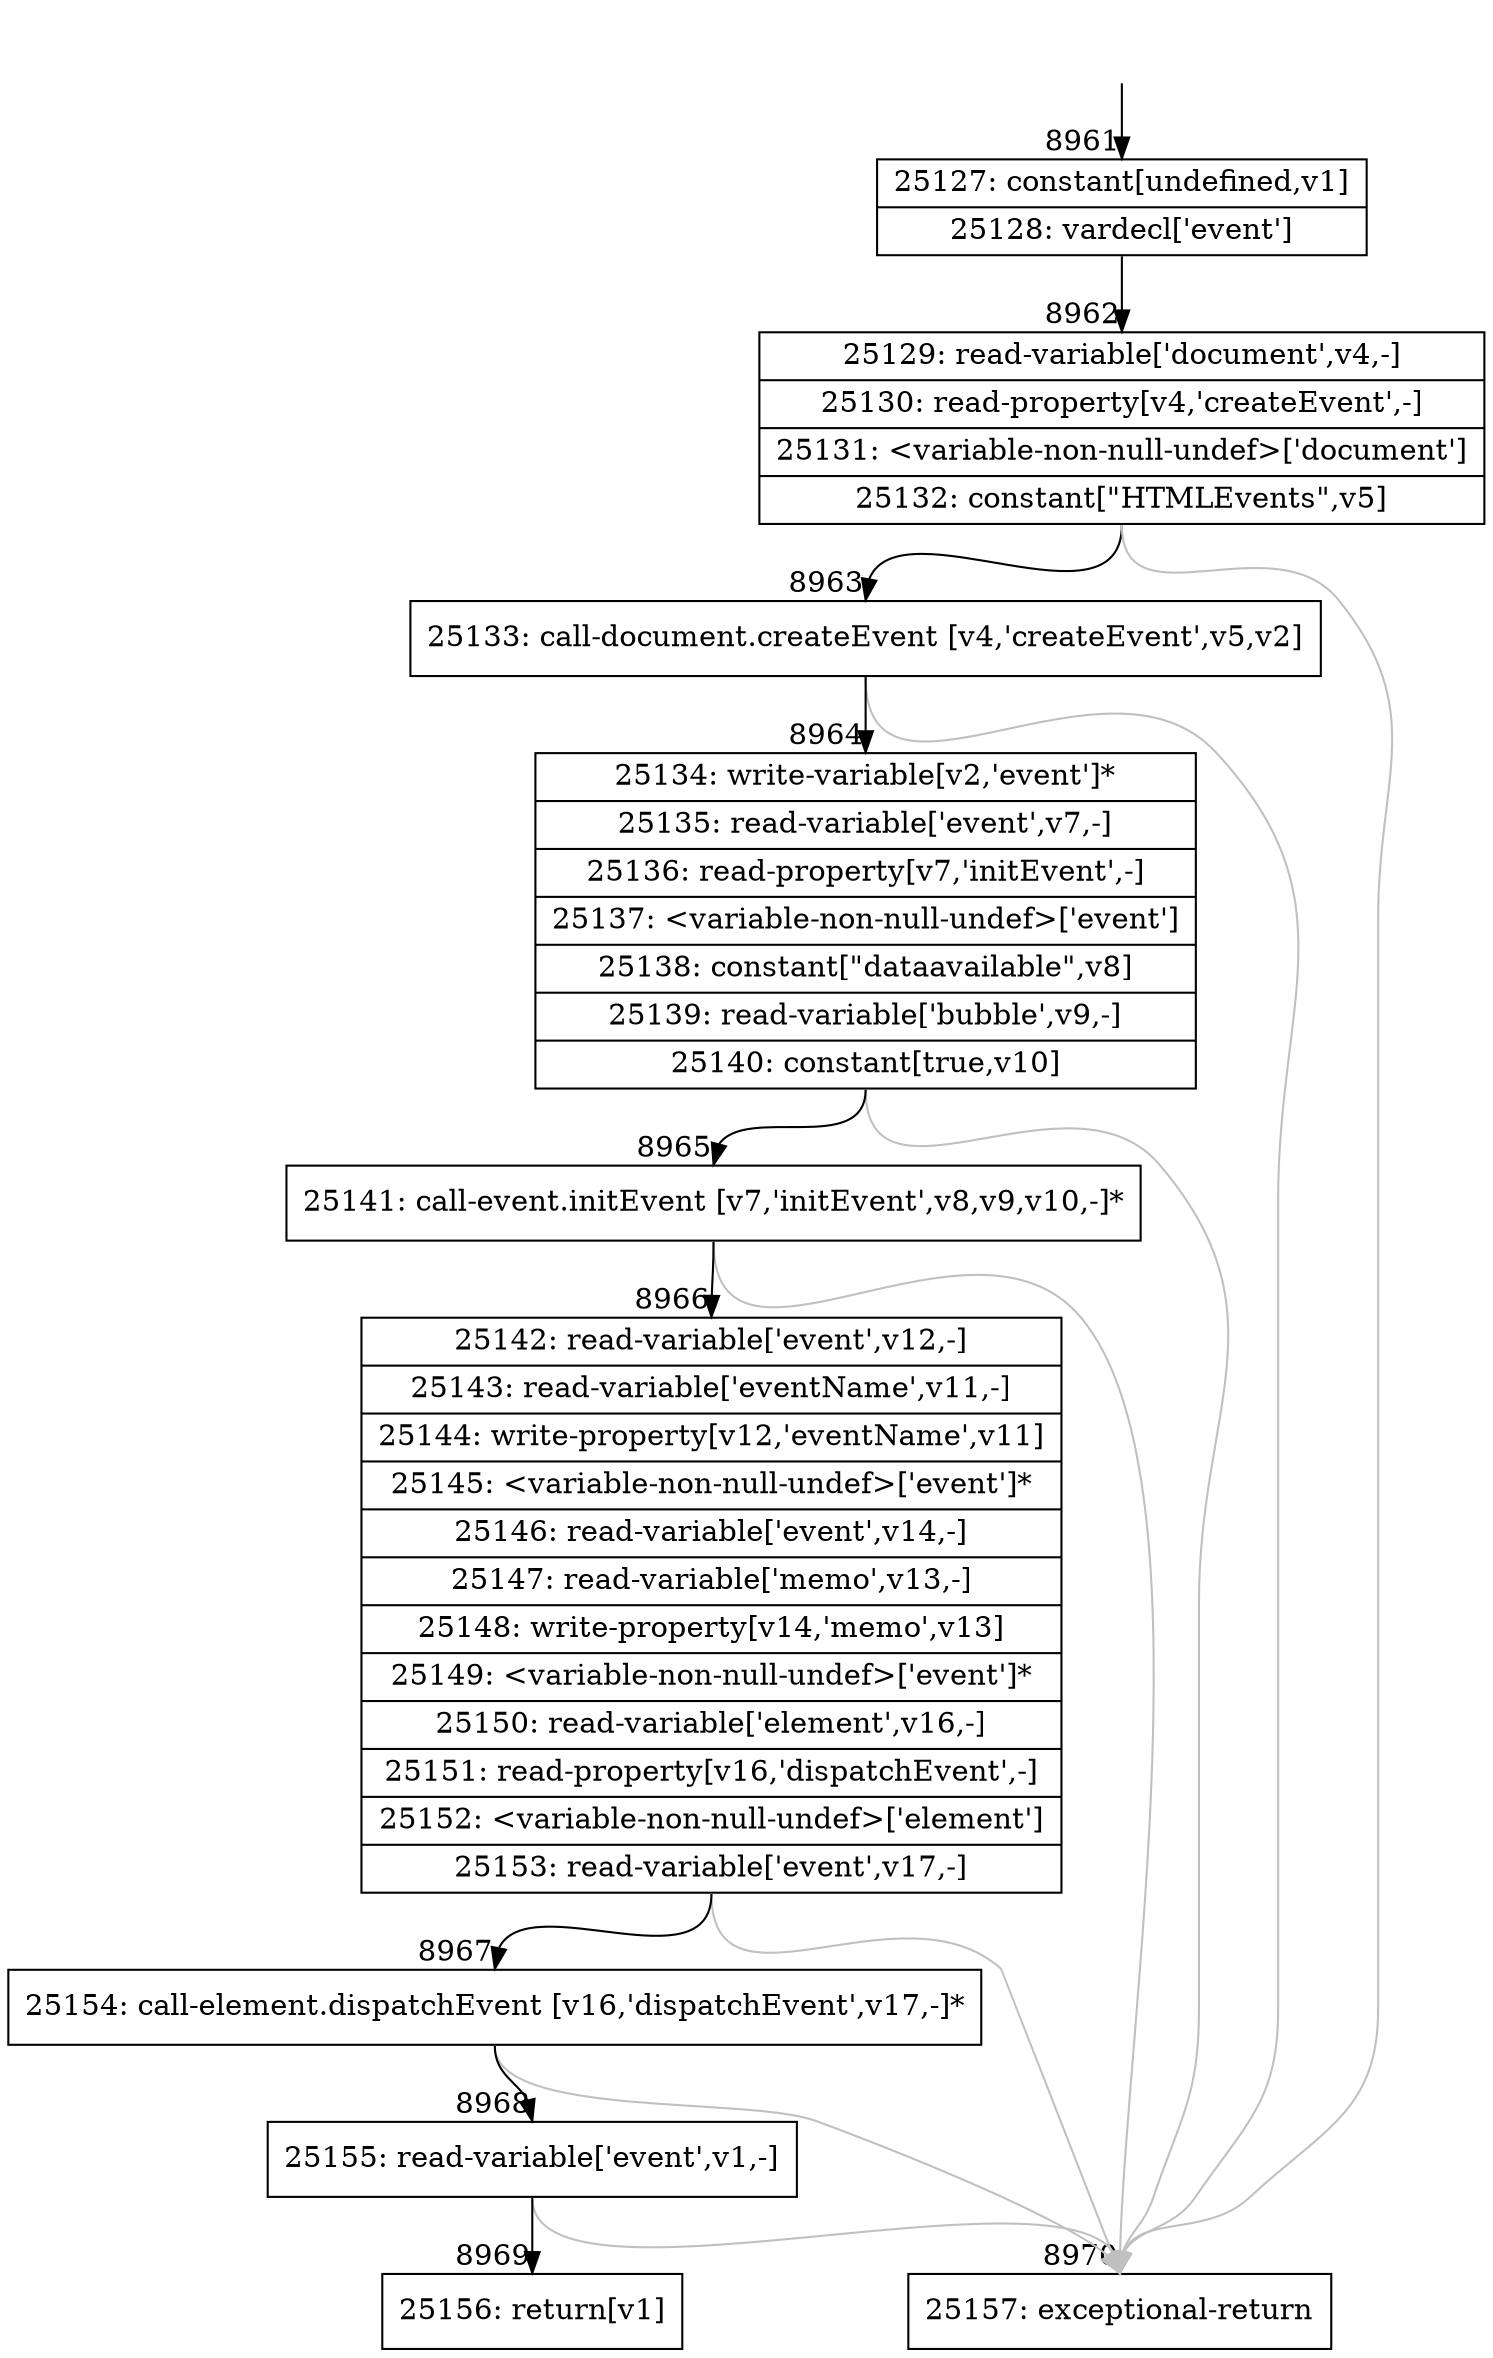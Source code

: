 digraph {
rankdir="TD"
BB_entry680[shape=none,label=""];
BB_entry680 -> BB8961 [tailport=s, headport=n, headlabel="    8961"]
BB8961 [shape=record label="{25127: constant[undefined,v1]|25128: vardecl['event']}" ] 
BB8961 -> BB8962 [tailport=s, headport=n, headlabel="      8962"]
BB8962 [shape=record label="{25129: read-variable['document',v4,-]|25130: read-property[v4,'createEvent',-]|25131: \<variable-non-null-undef\>['document']|25132: constant[\"HTMLEvents\",v5]}" ] 
BB8962 -> BB8963 [tailport=s, headport=n, headlabel="      8963"]
BB8962 -> BB8970 [tailport=s, headport=n, color=gray, headlabel="      8970"]
BB8963 [shape=record label="{25133: call-document.createEvent [v4,'createEvent',v5,v2]}" ] 
BB8963 -> BB8964 [tailport=s, headport=n, headlabel="      8964"]
BB8963 -> BB8970 [tailport=s, headport=n, color=gray]
BB8964 [shape=record label="{25134: write-variable[v2,'event']*|25135: read-variable['event',v7,-]|25136: read-property[v7,'initEvent',-]|25137: \<variable-non-null-undef\>['event']|25138: constant[\"dataavailable\",v8]|25139: read-variable['bubble',v9,-]|25140: constant[true,v10]}" ] 
BB8964 -> BB8965 [tailport=s, headport=n, headlabel="      8965"]
BB8964 -> BB8970 [tailport=s, headport=n, color=gray]
BB8965 [shape=record label="{25141: call-event.initEvent [v7,'initEvent',v8,v9,v10,-]*}" ] 
BB8965 -> BB8966 [tailport=s, headport=n, headlabel="      8966"]
BB8965 -> BB8970 [tailport=s, headport=n, color=gray]
BB8966 [shape=record label="{25142: read-variable['event',v12,-]|25143: read-variable['eventName',v11,-]|25144: write-property[v12,'eventName',v11]|25145: \<variable-non-null-undef\>['event']*|25146: read-variable['event',v14,-]|25147: read-variable['memo',v13,-]|25148: write-property[v14,'memo',v13]|25149: \<variable-non-null-undef\>['event']*|25150: read-variable['element',v16,-]|25151: read-property[v16,'dispatchEvent',-]|25152: \<variable-non-null-undef\>['element']|25153: read-variable['event',v17,-]}" ] 
BB8966 -> BB8967 [tailport=s, headport=n, headlabel="      8967"]
BB8966 -> BB8970 [tailport=s, headport=n, color=gray]
BB8967 [shape=record label="{25154: call-element.dispatchEvent [v16,'dispatchEvent',v17,-]*}" ] 
BB8967 -> BB8968 [tailport=s, headport=n, headlabel="      8968"]
BB8967 -> BB8970 [tailport=s, headport=n, color=gray]
BB8968 [shape=record label="{25155: read-variable['event',v1,-]}" ] 
BB8968 -> BB8969 [tailport=s, headport=n, headlabel="      8969"]
BB8968 -> BB8970 [tailport=s, headport=n, color=gray]
BB8969 [shape=record label="{25156: return[v1]}" ] 
BB8970 [shape=record label="{25157: exceptional-return}" ] 
//#$~ 7067
}
